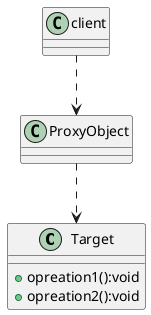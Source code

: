 @startuml
class Target {
    + opreation1():void
    + opreation2():void
}
class ProxyObject {
}
class client
client ..> ProxyObject
ProxyObject ..> Target
@enduml